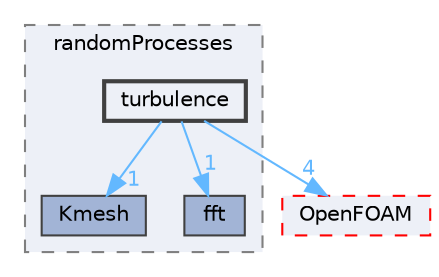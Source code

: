 digraph "src/randomProcesses/turbulence"
{
 // LATEX_PDF_SIZE
  bgcolor="transparent";
  edge [fontname=Helvetica,fontsize=10,labelfontname=Helvetica,labelfontsize=10];
  node [fontname=Helvetica,fontsize=10,shape=box,height=0.2,width=0.4];
  compound=true
  subgraph clusterdir_6992af9b03f6fc22ea45caf98ff89caa {
    graph [ bgcolor="#edf0f7", pencolor="grey50", label="randomProcesses", fontname=Helvetica,fontsize=10 style="filled,dashed", URL="dir_6992af9b03f6fc22ea45caf98ff89caa.html",tooltip=""]
  dir_06b4c5f3b0aa25deb28800f5c422a252 [label="Kmesh", fillcolor="#a2b4d6", color="grey25", style="filled", URL="dir_06b4c5f3b0aa25deb28800f5c422a252.html",tooltip=""];
  dir_afc6b950f4df59744860d38e9c4c8c41 [label="fft", fillcolor="#a2b4d6", color="grey25", style="filled", URL="dir_afc6b950f4df59744860d38e9c4c8c41.html",tooltip=""];
  dir_095dceeaa4188d41e76684775ddf9419 [label="turbulence", fillcolor="#edf0f7", color="grey25", style="filled,bold", URL="dir_095dceeaa4188d41e76684775ddf9419.html",tooltip=""];
  }
  dir_c5473ff19b20e6ec4dfe5c310b3778a8 [label="OpenFOAM", fillcolor="#edf0f7", color="red", style="filled,dashed", URL="dir_c5473ff19b20e6ec4dfe5c310b3778a8.html",tooltip=""];
  dir_095dceeaa4188d41e76684775ddf9419->dir_06b4c5f3b0aa25deb28800f5c422a252 [headlabel="1", labeldistance=1.5 headhref="dir_004138_002039.html" href="dir_004138_002039.html" color="steelblue1" fontcolor="steelblue1"];
  dir_095dceeaa4188d41e76684775ddf9419->dir_afc6b950f4df59744860d38e9c4c8c41 [headlabel="1", labeldistance=1.5 headhref="dir_004138_001316.html" href="dir_004138_001316.html" color="steelblue1" fontcolor="steelblue1"];
  dir_095dceeaa4188d41e76684775ddf9419->dir_c5473ff19b20e6ec4dfe5c310b3778a8 [headlabel="4", labeldistance=1.5 headhref="dir_004138_002695.html" href="dir_004138_002695.html" color="steelblue1" fontcolor="steelblue1"];
}
